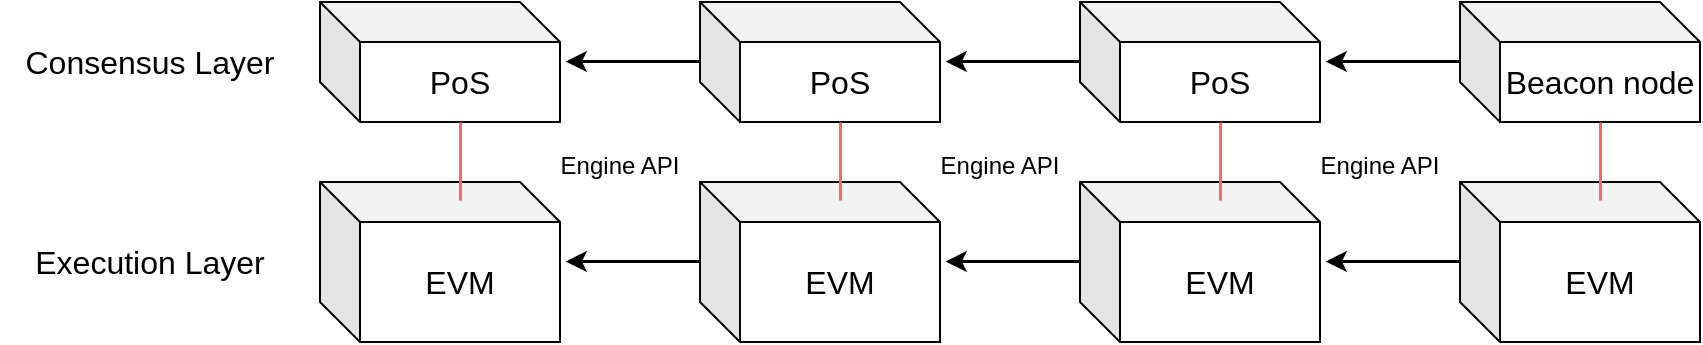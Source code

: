 <mxfile version="20.5.3" type="github">
  <diagram id="Zc2az0ZB5bskmccVlGRB" name="Page-1">
    <mxGraphModel dx="1426" dy="794" grid="1" gridSize="10" guides="1" tooltips="1" connect="1" arrows="1" fold="1" page="1" pageScale="1" pageWidth="850" pageHeight="1100" math="0" shadow="0">
      <root>
        <mxCell id="0" />
        <mxCell id="1" parent="0" />
        <mxCell id="wT5RMLsdYNDZPxzC3qJf-22" value="&lt;font style=&quot;font-size: 16px&quot;&gt;EVM&lt;/font&gt;" style="shape=cube;whiteSpace=wrap;html=1;boundedLbl=1;backgroundOutline=1;darkOpacity=0.05;darkOpacity2=0.1;" vertex="1" parent="1">
          <mxGeometry x="160" y="370" width="120" height="80" as="geometry" />
        </mxCell>
        <mxCell id="wT5RMLsdYNDZPxzC3qJf-23" value="&lt;span style=&quot;font-size: 16px&quot;&gt;EVM&lt;/span&gt;" style="shape=cube;whiteSpace=wrap;html=1;boundedLbl=1;backgroundOutline=1;darkOpacity=0.05;darkOpacity2=0.1;" vertex="1" parent="1">
          <mxGeometry x="350" y="370" width="120" height="80" as="geometry" />
        </mxCell>
        <mxCell id="wT5RMLsdYNDZPxzC3qJf-24" value="&lt;span style=&quot;font-size: 16px&quot;&gt;EVM&lt;/span&gt;" style="shape=cube;whiteSpace=wrap;html=1;boundedLbl=1;backgroundOutline=1;darkOpacity=0.05;darkOpacity2=0.1;" vertex="1" parent="1">
          <mxGeometry x="540" y="370" width="120" height="80" as="geometry" />
        </mxCell>
        <mxCell id="wT5RMLsdYNDZPxzC3qJf-25" value="&lt;span style=&quot;font-size: 16px&quot;&gt;EVM&lt;/span&gt;" style="shape=cube;whiteSpace=wrap;html=1;boundedLbl=1;backgroundOutline=1;darkOpacity=0.05;darkOpacity2=0.1;" vertex="1" parent="1">
          <mxGeometry x="730" y="370" width="120" height="80" as="geometry" />
        </mxCell>
        <mxCell id="wT5RMLsdYNDZPxzC3qJf-26" value="&lt;font style=&quot;font-size: 16px&quot;&gt;PoS&lt;/font&gt;" style="shape=cube;whiteSpace=wrap;html=1;boundedLbl=1;backgroundOutline=1;darkOpacity=0.05;darkOpacity2=0.1;" vertex="1" parent="1">
          <mxGeometry x="160" y="280" width="120" height="60" as="geometry" />
        </mxCell>
        <mxCell id="wT5RMLsdYNDZPxzC3qJf-27" value="&lt;span style=&quot;font-size: 16px&quot;&gt;PoS&lt;/span&gt;" style="shape=cube;whiteSpace=wrap;html=1;boundedLbl=1;backgroundOutline=1;darkOpacity=0.05;darkOpacity2=0.1;" vertex="1" parent="1">
          <mxGeometry x="350" y="280" width="120" height="60" as="geometry" />
        </mxCell>
        <mxCell id="wT5RMLsdYNDZPxzC3qJf-28" value="&lt;span style=&quot;font-size: 16px&quot;&gt;PoS&lt;/span&gt;" style="shape=cube;whiteSpace=wrap;html=1;boundedLbl=1;backgroundOutline=1;darkOpacity=0.05;darkOpacity2=0.1;" vertex="1" parent="1">
          <mxGeometry x="540" y="280" width="120" height="60" as="geometry" />
        </mxCell>
        <mxCell id="wT5RMLsdYNDZPxzC3qJf-29" value="&lt;span style=&quot;font-size: 16px&quot;&gt;Beacon node&lt;/span&gt;" style="shape=cube;whiteSpace=wrap;html=1;boundedLbl=1;backgroundOutline=1;darkOpacity=0.05;darkOpacity2=0.1;" vertex="1" parent="1">
          <mxGeometry x="730" y="280" width="120" height="60" as="geometry" />
        </mxCell>
        <mxCell id="wT5RMLsdYNDZPxzC3qJf-30" value="" style="endArrow=classic;html=1;rounded=0;strokeWidth=1.5;fontSize=16;exitX=-0.021;exitY=0.525;exitDx=0;exitDy=0;exitPerimeter=0;" edge="1" parent="1">
          <mxGeometry width="50" height="50" relative="1" as="geometry">
            <mxPoint x="540" y="409.5" as="sourcePoint" />
            <mxPoint x="472.52" y="409.5" as="targetPoint" />
          </mxGeometry>
        </mxCell>
        <mxCell id="wT5RMLsdYNDZPxzC3qJf-31" value="" style="endArrow=classic;html=1;rounded=0;strokeWidth=1.5;fontSize=16;exitX=-0.021;exitY=0.525;exitDx=0;exitDy=0;exitPerimeter=0;" edge="1" parent="1">
          <mxGeometry width="50" height="50" relative="1" as="geometry">
            <mxPoint x="350" y="409.5" as="sourcePoint" />
            <mxPoint x="282.52" y="409.5" as="targetPoint" />
          </mxGeometry>
        </mxCell>
        <mxCell id="wT5RMLsdYNDZPxzC3qJf-32" value="" style="endArrow=classic;html=1;rounded=0;strokeWidth=1.5;fontSize=16;exitX=-0.021;exitY=0.525;exitDx=0;exitDy=0;exitPerimeter=0;" edge="1" parent="1">
          <mxGeometry width="50" height="50" relative="1" as="geometry">
            <mxPoint x="730" y="409.5" as="sourcePoint" />
            <mxPoint x="662.52" y="409.5" as="targetPoint" />
          </mxGeometry>
        </mxCell>
        <mxCell id="wT5RMLsdYNDZPxzC3qJf-33" value="" style="endArrow=classic;html=1;rounded=0;strokeWidth=1.5;fontSize=16;exitX=-0.021;exitY=0.525;exitDx=0;exitDy=0;exitPerimeter=0;" edge="1" parent="1">
          <mxGeometry width="50" height="50" relative="1" as="geometry">
            <mxPoint x="730" y="309.5" as="sourcePoint" />
            <mxPoint x="662.52" y="309.5" as="targetPoint" />
          </mxGeometry>
        </mxCell>
        <mxCell id="wT5RMLsdYNDZPxzC3qJf-34" value="" style="endArrow=classic;html=1;rounded=0;strokeWidth=1.5;fontSize=16;exitX=-0.021;exitY=0.525;exitDx=0;exitDy=0;exitPerimeter=0;" edge="1" parent="1">
          <mxGeometry width="50" height="50" relative="1" as="geometry">
            <mxPoint x="540" y="309.5" as="sourcePoint" />
            <mxPoint x="472.52" y="309.5" as="targetPoint" />
          </mxGeometry>
        </mxCell>
        <mxCell id="wT5RMLsdYNDZPxzC3qJf-35" value="" style="endArrow=classic;html=1;rounded=0;strokeWidth=1.5;fontSize=16;exitX=-0.021;exitY=0.525;exitDx=0;exitDy=0;exitPerimeter=0;" edge="1" parent="1">
          <mxGeometry width="50" height="50" relative="1" as="geometry">
            <mxPoint x="350" y="309.5" as="sourcePoint" />
            <mxPoint x="282.52" y="309.5" as="targetPoint" />
          </mxGeometry>
        </mxCell>
        <mxCell id="wT5RMLsdYNDZPxzC3qJf-36" value="" style="endArrow=none;html=1;rounded=0;strokeWidth=1.5;fontSize=16;strokeColor=#FF6666;entryX=0;entryY=0;entryDx=70;entryDy=60;entryPerimeter=0;" edge="1" parent="1" target="wT5RMLsdYNDZPxzC3qJf-26">
          <mxGeometry width="50" height="50" relative="1" as="geometry">
            <mxPoint x="230" y="379.04" as="sourcePoint" />
            <mxPoint x="230" y="350" as="targetPoint" />
          </mxGeometry>
        </mxCell>
        <mxCell id="wT5RMLsdYNDZPxzC3qJf-37" value="" style="endArrow=none;html=1;rounded=0;strokeWidth=1.5;fontSize=16;strokeColor=#FF6666;entryX=0;entryY=0;entryDx=70;entryDy=60;entryPerimeter=0;" edge="1" parent="1">
          <mxGeometry width="50" height="50" relative="1" as="geometry">
            <mxPoint x="420" y="379.04" as="sourcePoint" />
            <mxPoint x="420" y="340" as="targetPoint" />
          </mxGeometry>
        </mxCell>
        <mxCell id="wT5RMLsdYNDZPxzC3qJf-38" value="" style="endArrow=none;html=1;rounded=0;strokeWidth=1.5;fontSize=16;strokeColor=#FF6666;entryX=0;entryY=0;entryDx=70;entryDy=60;entryPerimeter=0;" edge="1" parent="1">
          <mxGeometry width="50" height="50" relative="1" as="geometry">
            <mxPoint x="610" y="379.04" as="sourcePoint" />
            <mxPoint x="610" y="340" as="targetPoint" />
          </mxGeometry>
        </mxCell>
        <mxCell id="wT5RMLsdYNDZPxzC3qJf-39" value="" style="endArrow=none;html=1;rounded=0;strokeWidth=1.5;fontSize=16;strokeColor=#FF6666;entryX=0;entryY=0;entryDx=70;entryDy=60;entryPerimeter=0;" edge="1" parent="1">
          <mxGeometry width="50" height="50" relative="1" as="geometry">
            <mxPoint x="800" y="379.04" as="sourcePoint" />
            <mxPoint x="800" y="340" as="targetPoint" />
          </mxGeometry>
        </mxCell>
        <mxCell id="wT5RMLsdYNDZPxzC3qJf-40" value="&lt;font style=&quot;font-size: 12px;&quot;&gt;Engine API&lt;/font&gt;" style="text;html=1;strokeColor=none;fillColor=none;align=center;verticalAlign=middle;whiteSpace=wrap;rounded=0;fontSize=16;" vertex="1" parent="1">
          <mxGeometry x="260" y="350" width="100" height="20" as="geometry" />
        </mxCell>
        <mxCell id="wT5RMLsdYNDZPxzC3qJf-41" value="&lt;font style=&quot;font-size: 12px;&quot;&gt;Engine API&lt;/font&gt;" style="text;html=1;strokeColor=none;fillColor=none;align=center;verticalAlign=middle;whiteSpace=wrap;rounded=0;fontSize=16;" vertex="1" parent="1">
          <mxGeometry x="450" y="350" width="100" height="20" as="geometry" />
        </mxCell>
        <mxCell id="wT5RMLsdYNDZPxzC3qJf-42" value="&lt;font style=&quot;font-size: 12px;&quot;&gt;Engine API&lt;/font&gt;" style="text;html=1;strokeColor=none;fillColor=none;align=center;verticalAlign=middle;whiteSpace=wrap;rounded=0;fontSize=16;" vertex="1" parent="1">
          <mxGeometry x="640" y="350" width="100" height="20" as="geometry" />
        </mxCell>
        <mxCell id="wT5RMLsdYNDZPxzC3qJf-43" value="&lt;font style=&quot;font-size: 16px;&quot;&gt;Consensus Layer&lt;/font&gt;" style="text;html=1;strokeColor=none;fillColor=none;align=center;verticalAlign=middle;whiteSpace=wrap;rounded=0;fontSize=12;" vertex="1" parent="1">
          <mxGeometry y="295" width="150" height="30" as="geometry" />
        </mxCell>
        <mxCell id="wT5RMLsdYNDZPxzC3qJf-44" value="&lt;font style=&quot;font-size: 16px;&quot;&gt;Execution Layer&lt;/font&gt;" style="text;html=1;strokeColor=none;fillColor=none;align=center;verticalAlign=middle;whiteSpace=wrap;rounded=0;fontSize=12;" vertex="1" parent="1">
          <mxGeometry y="395" width="150" height="30" as="geometry" />
        </mxCell>
      </root>
    </mxGraphModel>
  </diagram>
</mxfile>
